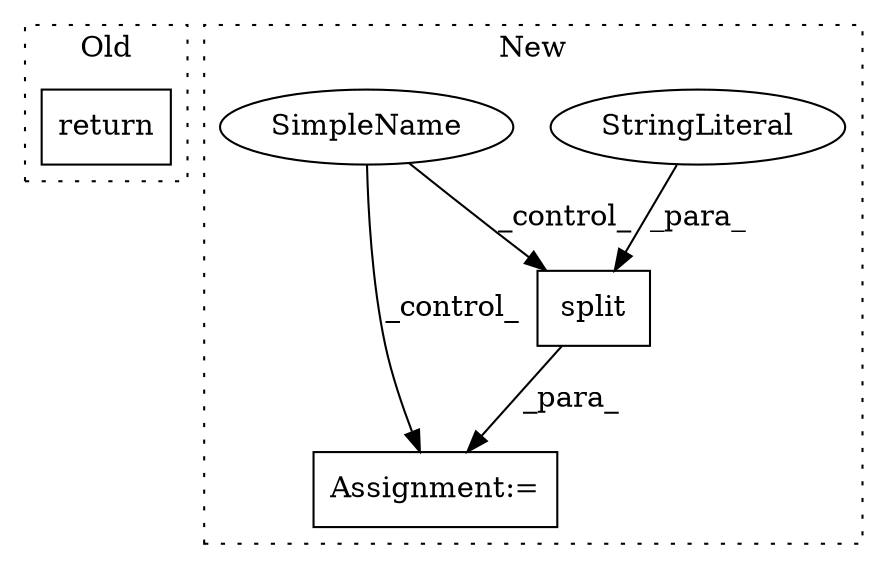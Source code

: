 digraph G {
subgraph cluster0 {
1 [label="return" a="41" s="2031" l="20" shape="box"];
label = "Old";
style="dotted";
}
subgraph cluster1 {
2 [label="split" a="32" s="2247,2256" l="6,1" shape="box"];
3 [label="Assignment:=" a="7" s="2241" l="1" shape="box"];
4 [label="StringLiteral" a="45" s="2253" l="3" shape="ellipse"];
5 [label="SimpleName" a="42" s="" l="" shape="ellipse"];
label = "New";
style="dotted";
}
2 -> 3 [label="_para_"];
4 -> 2 [label="_para_"];
5 -> 2 [label="_control_"];
5 -> 3 [label="_control_"];
}